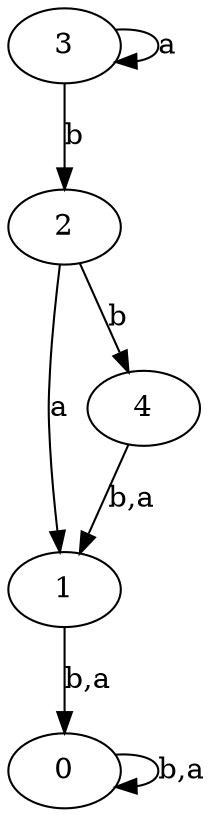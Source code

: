 digraph {
 ranksep=0.5;
 d2tdocpreamble = "\usetikzlibrary{automata}";
 d2tfigpreamble = "\tikzstyle{every state}= [ draw=blue!50,very thick,fill=blue!20]  \tikzstyle{auto}= [fill=white]";
 node [style="state"];
 edge [lblstyle="auto",topath="bend right", len=4  ]
  "0" [label="0",];
  "1" [label="1",];
  "2" [label="2",style = "state, initial"];
  "3" [label="3",];
  "4" [label="4",style = "state, accepting"];
  "0" -> "0" [label="b,a",topath="loop above"];
  "1" -> "0" [label="b,a"];
  "2" -> "1" [label="a"];
  "2" -> "4" [label="b"];
  "3" -> "2" [label="b"];
  "3" -> "3" [label="a",topath="loop above"];
  "4" -> "1" [label="b,a"];
}
